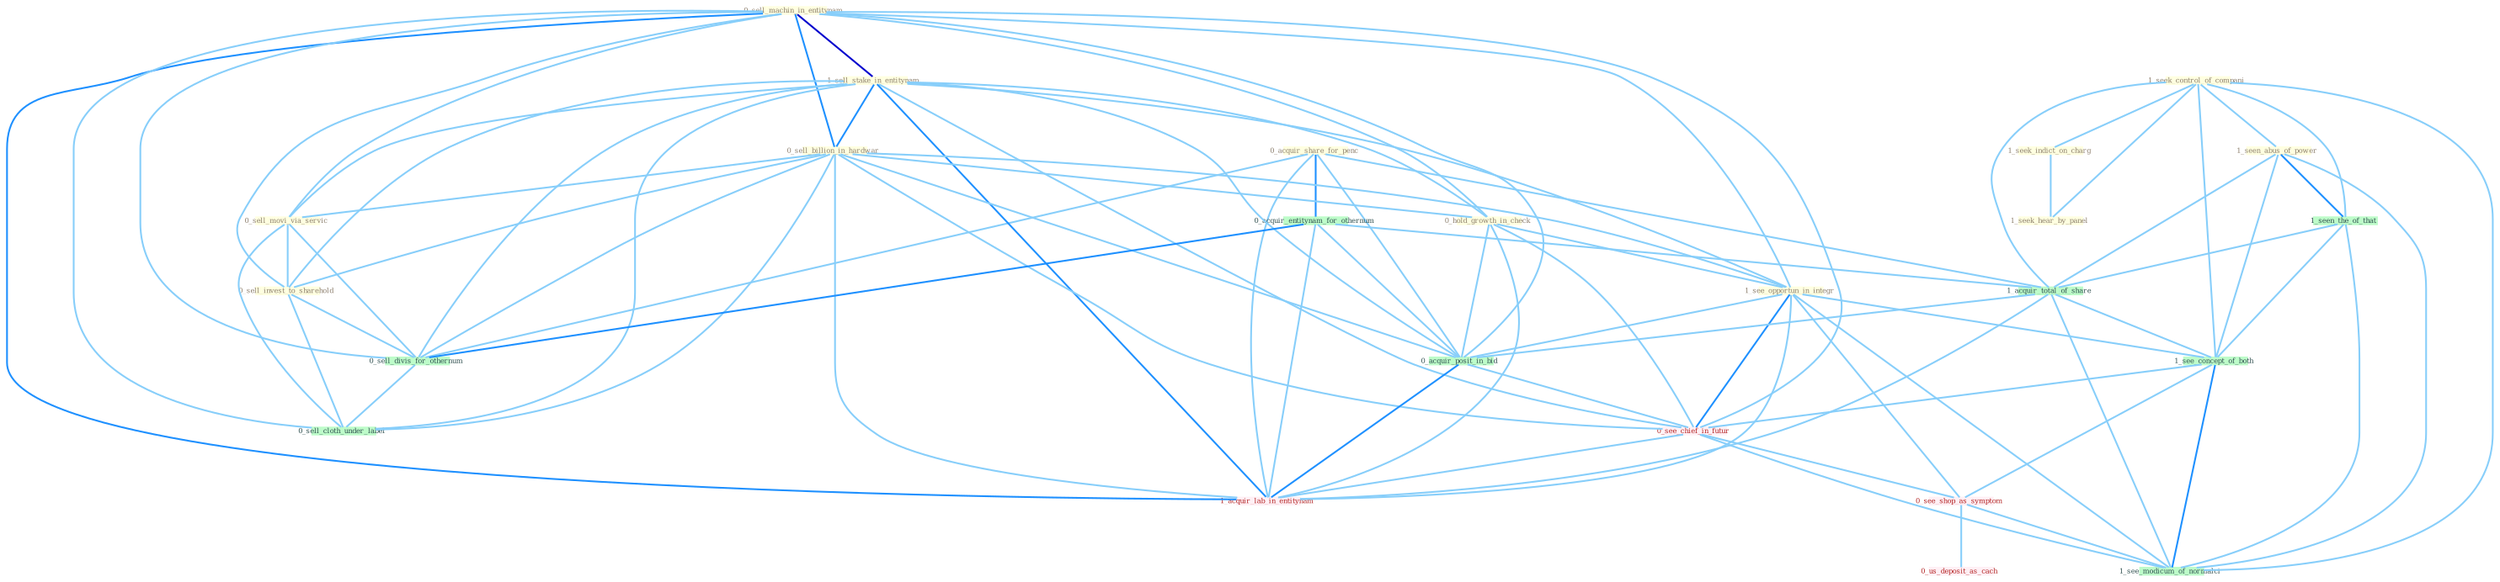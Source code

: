 Graph G{ 
    node
    [shape=polygon,style=filled,width=.5,height=.06,color="#BDFCC9",fixedsize=true,fontsize=4,
    fontcolor="#2f4f4f"];
    {node
    [color="#ffffe0", fontcolor="#8b7d6b"] "0_sell_machin_in_entitynam " "0_acquir_share_for_penc " "1_sell_stake_in_entitynam " "0_sell_billion_in_hardwar " "1_seek_control_of_compani " "0_hold_growth_in_check " "1_see_opportun_in_integr " "1_seek_indict_on_charg " "1_seek_hear_by_panel " "1_seen_abus_of_power " "0_sell_movi_via_servic " "0_sell_invest_to_sharehold "}
{node [color="#fff0f5", fontcolor="#b22222"] "0_see_chief_in_futur " "0_see_shop_as_symptom " "1_acquir_lab_in_entitynam " "0_us_deposit_as_cach "}
edge [color="#B0E2FF"];

	"0_sell_machin_in_entitynam " -- "1_sell_stake_in_entitynam " [w="3", color="#0000cd" , len=0.6];
	"0_sell_machin_in_entitynam " -- "0_sell_billion_in_hardwar " [w="2", color="#1e90ff" , len=0.8];
	"0_sell_machin_in_entitynam " -- "0_hold_growth_in_check " [w="1", color="#87cefa" ];
	"0_sell_machin_in_entitynam " -- "1_see_opportun_in_integr " [w="1", color="#87cefa" ];
	"0_sell_machin_in_entitynam " -- "0_sell_movi_via_servic " [w="1", color="#87cefa" ];
	"0_sell_machin_in_entitynam " -- "0_sell_invest_to_sharehold " [w="1", color="#87cefa" ];
	"0_sell_machin_in_entitynam " -- "0_sell_divis_for_othernum " [w="1", color="#87cefa" ];
	"0_sell_machin_in_entitynam " -- "0_sell_cloth_under_label " [w="1", color="#87cefa" ];
	"0_sell_machin_in_entitynam " -- "0_acquir_posit_in_bid " [w="1", color="#87cefa" ];
	"0_sell_machin_in_entitynam " -- "0_see_chief_in_futur " [w="1", color="#87cefa" ];
	"0_sell_machin_in_entitynam " -- "1_acquir_lab_in_entitynam " [w="2", color="#1e90ff" , len=0.8];
	"0_acquir_share_for_penc " -- "0_acquir_entitynam_for_othernum " [w="2", color="#1e90ff" , len=0.8];
	"0_acquir_share_for_penc " -- "0_sell_divis_for_othernum " [w="1", color="#87cefa" ];
	"0_acquir_share_for_penc " -- "1_acquir_total_of_share " [w="1", color="#87cefa" ];
	"0_acquir_share_for_penc " -- "0_acquir_posit_in_bid " [w="1", color="#87cefa" ];
	"0_acquir_share_for_penc " -- "1_acquir_lab_in_entitynam " [w="1", color="#87cefa" ];
	"1_sell_stake_in_entitynam " -- "0_sell_billion_in_hardwar " [w="2", color="#1e90ff" , len=0.8];
	"1_sell_stake_in_entitynam " -- "0_hold_growth_in_check " [w="1", color="#87cefa" ];
	"1_sell_stake_in_entitynam " -- "1_see_opportun_in_integr " [w="1", color="#87cefa" ];
	"1_sell_stake_in_entitynam " -- "0_sell_movi_via_servic " [w="1", color="#87cefa" ];
	"1_sell_stake_in_entitynam " -- "0_sell_invest_to_sharehold " [w="1", color="#87cefa" ];
	"1_sell_stake_in_entitynam " -- "0_sell_divis_for_othernum " [w="1", color="#87cefa" ];
	"1_sell_stake_in_entitynam " -- "0_sell_cloth_under_label " [w="1", color="#87cefa" ];
	"1_sell_stake_in_entitynam " -- "0_acquir_posit_in_bid " [w="1", color="#87cefa" ];
	"1_sell_stake_in_entitynam " -- "0_see_chief_in_futur " [w="1", color="#87cefa" ];
	"1_sell_stake_in_entitynam " -- "1_acquir_lab_in_entitynam " [w="2", color="#1e90ff" , len=0.8];
	"0_sell_billion_in_hardwar " -- "0_hold_growth_in_check " [w="1", color="#87cefa" ];
	"0_sell_billion_in_hardwar " -- "1_see_opportun_in_integr " [w="1", color="#87cefa" ];
	"0_sell_billion_in_hardwar " -- "0_sell_movi_via_servic " [w="1", color="#87cefa" ];
	"0_sell_billion_in_hardwar " -- "0_sell_invest_to_sharehold " [w="1", color="#87cefa" ];
	"0_sell_billion_in_hardwar " -- "0_sell_divis_for_othernum " [w="1", color="#87cefa" ];
	"0_sell_billion_in_hardwar " -- "0_sell_cloth_under_label " [w="1", color="#87cefa" ];
	"0_sell_billion_in_hardwar " -- "0_acquir_posit_in_bid " [w="1", color="#87cefa" ];
	"0_sell_billion_in_hardwar " -- "0_see_chief_in_futur " [w="1", color="#87cefa" ];
	"0_sell_billion_in_hardwar " -- "1_acquir_lab_in_entitynam " [w="1", color="#87cefa" ];
	"1_seek_control_of_compani " -- "1_seek_indict_on_charg " [w="1", color="#87cefa" ];
	"1_seek_control_of_compani " -- "1_seek_hear_by_panel " [w="1", color="#87cefa" ];
	"1_seek_control_of_compani " -- "1_seen_abus_of_power " [w="1", color="#87cefa" ];
	"1_seek_control_of_compani " -- "1_seen_the_of_that " [w="1", color="#87cefa" ];
	"1_seek_control_of_compani " -- "1_acquir_total_of_share " [w="1", color="#87cefa" ];
	"1_seek_control_of_compani " -- "1_see_concept_of_both " [w="1", color="#87cefa" ];
	"1_seek_control_of_compani " -- "1_see_modicum_of_normalci " [w="1", color="#87cefa" ];
	"0_hold_growth_in_check " -- "1_see_opportun_in_integr " [w="1", color="#87cefa" ];
	"0_hold_growth_in_check " -- "0_acquir_posit_in_bid " [w="1", color="#87cefa" ];
	"0_hold_growth_in_check " -- "0_see_chief_in_futur " [w="1", color="#87cefa" ];
	"0_hold_growth_in_check " -- "1_acquir_lab_in_entitynam " [w="1", color="#87cefa" ];
	"1_see_opportun_in_integr " -- "0_acquir_posit_in_bid " [w="1", color="#87cefa" ];
	"1_see_opportun_in_integr " -- "1_see_concept_of_both " [w="1", color="#87cefa" ];
	"1_see_opportun_in_integr " -- "0_see_chief_in_futur " [w="2", color="#1e90ff" , len=0.8];
	"1_see_opportun_in_integr " -- "0_see_shop_as_symptom " [w="1", color="#87cefa" ];
	"1_see_opportun_in_integr " -- "1_acquir_lab_in_entitynam " [w="1", color="#87cefa" ];
	"1_see_opportun_in_integr " -- "1_see_modicum_of_normalci " [w="1", color="#87cefa" ];
	"1_seek_indict_on_charg " -- "1_seek_hear_by_panel " [w="1", color="#87cefa" ];
	"1_seen_abus_of_power " -- "1_seen_the_of_that " [w="2", color="#1e90ff" , len=0.8];
	"1_seen_abus_of_power " -- "1_acquir_total_of_share " [w="1", color="#87cefa" ];
	"1_seen_abus_of_power " -- "1_see_concept_of_both " [w="1", color="#87cefa" ];
	"1_seen_abus_of_power " -- "1_see_modicum_of_normalci " [w="1", color="#87cefa" ];
	"0_sell_movi_via_servic " -- "0_sell_invest_to_sharehold " [w="1", color="#87cefa" ];
	"0_sell_movi_via_servic " -- "0_sell_divis_for_othernum " [w="1", color="#87cefa" ];
	"0_sell_movi_via_servic " -- "0_sell_cloth_under_label " [w="1", color="#87cefa" ];
	"0_sell_invest_to_sharehold " -- "0_sell_divis_for_othernum " [w="1", color="#87cefa" ];
	"0_sell_invest_to_sharehold " -- "0_sell_cloth_under_label " [w="1", color="#87cefa" ];
	"0_acquir_entitynam_for_othernum " -- "0_sell_divis_for_othernum " [w="2", color="#1e90ff" , len=0.8];
	"0_acquir_entitynam_for_othernum " -- "1_acquir_total_of_share " [w="1", color="#87cefa" ];
	"0_acquir_entitynam_for_othernum " -- "0_acquir_posit_in_bid " [w="1", color="#87cefa" ];
	"0_acquir_entitynam_for_othernum " -- "1_acquir_lab_in_entitynam " [w="1", color="#87cefa" ];
	"1_seen_the_of_that " -- "1_acquir_total_of_share " [w="1", color="#87cefa" ];
	"1_seen_the_of_that " -- "1_see_concept_of_both " [w="1", color="#87cefa" ];
	"1_seen_the_of_that " -- "1_see_modicum_of_normalci " [w="1", color="#87cefa" ];
	"0_sell_divis_for_othernum " -- "0_sell_cloth_under_label " [w="1", color="#87cefa" ];
	"1_acquir_total_of_share " -- "0_acquir_posit_in_bid " [w="1", color="#87cefa" ];
	"1_acquir_total_of_share " -- "1_see_concept_of_both " [w="1", color="#87cefa" ];
	"1_acquir_total_of_share " -- "1_acquir_lab_in_entitynam " [w="1", color="#87cefa" ];
	"1_acquir_total_of_share " -- "1_see_modicum_of_normalci " [w="1", color="#87cefa" ];
	"0_acquir_posit_in_bid " -- "0_see_chief_in_futur " [w="1", color="#87cefa" ];
	"0_acquir_posit_in_bid " -- "1_acquir_lab_in_entitynam " [w="2", color="#1e90ff" , len=0.8];
	"1_see_concept_of_both " -- "0_see_chief_in_futur " [w="1", color="#87cefa" ];
	"1_see_concept_of_both " -- "0_see_shop_as_symptom " [w="1", color="#87cefa" ];
	"1_see_concept_of_both " -- "1_see_modicum_of_normalci " [w="2", color="#1e90ff" , len=0.8];
	"0_see_chief_in_futur " -- "0_see_shop_as_symptom " [w="1", color="#87cefa" ];
	"0_see_chief_in_futur " -- "1_acquir_lab_in_entitynam " [w="1", color="#87cefa" ];
	"0_see_chief_in_futur " -- "1_see_modicum_of_normalci " [w="1", color="#87cefa" ];
	"0_see_shop_as_symptom " -- "0_us_deposit_as_cach " [w="1", color="#87cefa" ];
	"0_see_shop_as_symptom " -- "1_see_modicum_of_normalci " [w="1", color="#87cefa" ];
}